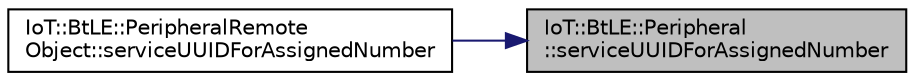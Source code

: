 digraph "IoT::BtLE::Peripheral::serviceUUIDForAssignedNumber"
{
 // LATEX_PDF_SIZE
  edge [fontname="Helvetica",fontsize="10",labelfontname="Helvetica",labelfontsize="10"];
  node [fontname="Helvetica",fontsize="10",shape=record];
  rankdir="RL";
  Node1 [label="IoT::BtLE::Peripheral\l::serviceUUIDForAssignedNumber",height=0.2,width=0.4,color="black", fillcolor="grey75", style="filled", fontcolor="black",tooltip="Returns a vector containing the UUIDs of all available services."];
  Node1 -> Node2 [dir="back",color="midnightblue",fontsize="10",style="solid",fontname="Helvetica"];
  Node2 [label="IoT::BtLE::PeripheralRemote\lObject::serviceUUIDForAssignedNumber",height=0.2,width=0.4,color="black", fillcolor="white", style="filled",URL="$classIoT_1_1BtLE_1_1PeripheralRemoteObject.html#a445edccf6bc4a15bbb3e8711d7ec8ef5",tooltip="Returns the peripheral's serial number string obtained from the Device Information service."];
}
